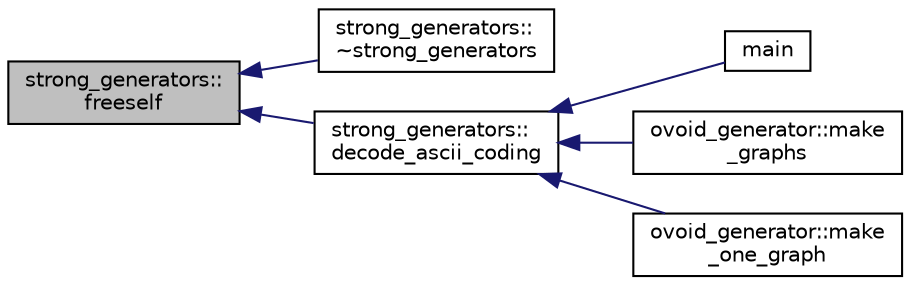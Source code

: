 digraph "strong_generators::freeself"
{
  edge [fontname="Helvetica",fontsize="10",labelfontname="Helvetica",labelfontsize="10"];
  node [fontname="Helvetica",fontsize="10",shape=record];
  rankdir="LR";
  Node984 [label="strong_generators::\lfreeself",height=0.2,width=0.4,color="black", fillcolor="grey75", style="filled", fontcolor="black"];
  Node984 -> Node985 [dir="back",color="midnightblue",fontsize="10",style="solid",fontname="Helvetica"];
  Node985 [label="strong_generators::\l~strong_generators",height=0.2,width=0.4,color="black", fillcolor="white", style="filled",URL="$dc/d09/classstrong__generators.html#afced418ea8f5d6ed5828d8cbc423f0db"];
  Node984 -> Node986 [dir="back",color="midnightblue",fontsize="10",style="solid",fontname="Helvetica"];
  Node986 [label="strong_generators::\ldecode_ascii_coding",height=0.2,width=0.4,color="black", fillcolor="white", style="filled",URL="$dc/d09/classstrong__generators.html#a5e609ccd692b77119281889456326701"];
  Node986 -> Node987 [dir="back",color="midnightblue",fontsize="10",style="solid",fontname="Helvetica"];
  Node987 [label="main",height=0.2,width=0.4,color="black", fillcolor="white", style="filled",URL="$df/de7/ovoid_2ovoid_8_c.html#a217dbf8b442f20279ea00b898af96f52"];
  Node986 -> Node988 [dir="back",color="midnightblue",fontsize="10",style="solid",fontname="Helvetica"];
  Node988 [label="ovoid_generator::make\l_graphs",height=0.2,width=0.4,color="black", fillcolor="white", style="filled",URL="$d3/daf/classovoid__generator.html#ad231178badc9e58ed4a0d61f6f7adabc"];
  Node986 -> Node989 [dir="back",color="midnightblue",fontsize="10",style="solid",fontname="Helvetica"];
  Node989 [label="ovoid_generator::make\l_one_graph",height=0.2,width=0.4,color="black", fillcolor="white", style="filled",URL="$d3/daf/classovoid__generator.html#a2954bc30f73d246408d8907307e18a42"];
}
